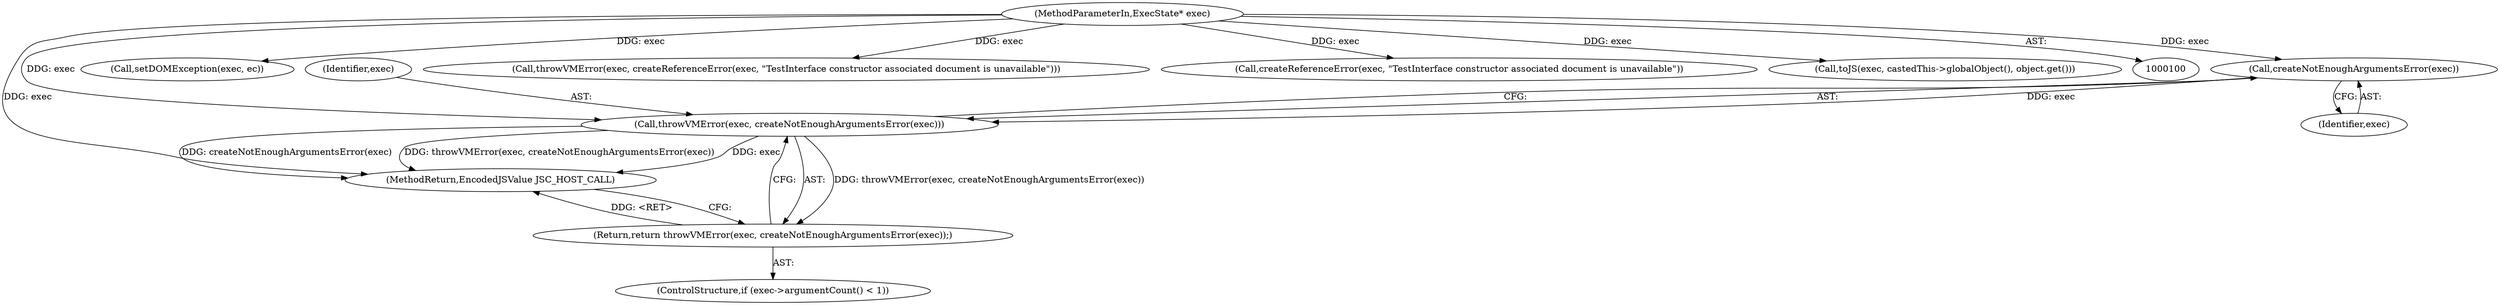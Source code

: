 digraph "0_Chrome_b944f670bb7a8a919daac497a4ea0536c954c201_16@API" {
"1000111" [label="(Call,createNotEnoughArgumentsError(exec))"];
"1000101" [label="(MethodParameterIn,ExecState* exec)"];
"1000109" [label="(Call,throwVMError(exec, createNotEnoughArgumentsError(exec)))"];
"1000108" [label="(Return,return throwVMError(exec, createNotEnoughArgumentsError(exec));)"];
"1000153" [label="(Call,setDOMException(exec, ec))"];
"1000109" [label="(Call,throwVMError(exec, createNotEnoughArgumentsError(exec)))"];
"1000166" [label="(MethodReturn,EncodedJSValue JSC_HOST_CALL)"];
"1000104" [label="(ControlStructure,if (exec->argumentCount() < 1))"];
"1000137" [label="(Call,throwVMError(exec, createReferenceError(exec, \"TestInterface constructor associated document is unavailable\")))"];
"1000112" [label="(Identifier,exec)"];
"1000111" [label="(Call,createNotEnoughArgumentsError(exec))"];
"1000110" [label="(Identifier,exec)"];
"1000101" [label="(MethodParameterIn,ExecState* exec)"];
"1000139" [label="(Call,createReferenceError(exec, \"TestInterface constructor associated document is unavailable\"))"];
"1000162" [label="(Call,toJS(exec, castedThis->globalObject(), object.get()))"];
"1000108" [label="(Return,return throwVMError(exec, createNotEnoughArgumentsError(exec));)"];
"1000111" -> "1000109"  [label="AST: "];
"1000111" -> "1000112"  [label="CFG: "];
"1000112" -> "1000111"  [label="AST: "];
"1000109" -> "1000111"  [label="CFG: "];
"1000111" -> "1000109"  [label="DDG: exec"];
"1000101" -> "1000111"  [label="DDG: exec"];
"1000101" -> "1000100"  [label="AST: "];
"1000101" -> "1000166"  [label="DDG: exec"];
"1000101" -> "1000109"  [label="DDG: exec"];
"1000101" -> "1000137"  [label="DDG: exec"];
"1000101" -> "1000139"  [label="DDG: exec"];
"1000101" -> "1000153"  [label="DDG: exec"];
"1000101" -> "1000162"  [label="DDG: exec"];
"1000109" -> "1000108"  [label="AST: "];
"1000110" -> "1000109"  [label="AST: "];
"1000108" -> "1000109"  [label="CFG: "];
"1000109" -> "1000166"  [label="DDG: exec"];
"1000109" -> "1000166"  [label="DDG: createNotEnoughArgumentsError(exec)"];
"1000109" -> "1000166"  [label="DDG: throwVMError(exec, createNotEnoughArgumentsError(exec))"];
"1000109" -> "1000108"  [label="DDG: throwVMError(exec, createNotEnoughArgumentsError(exec))"];
"1000108" -> "1000104"  [label="AST: "];
"1000166" -> "1000108"  [label="CFG: "];
"1000108" -> "1000166"  [label="DDG: <RET>"];
}
